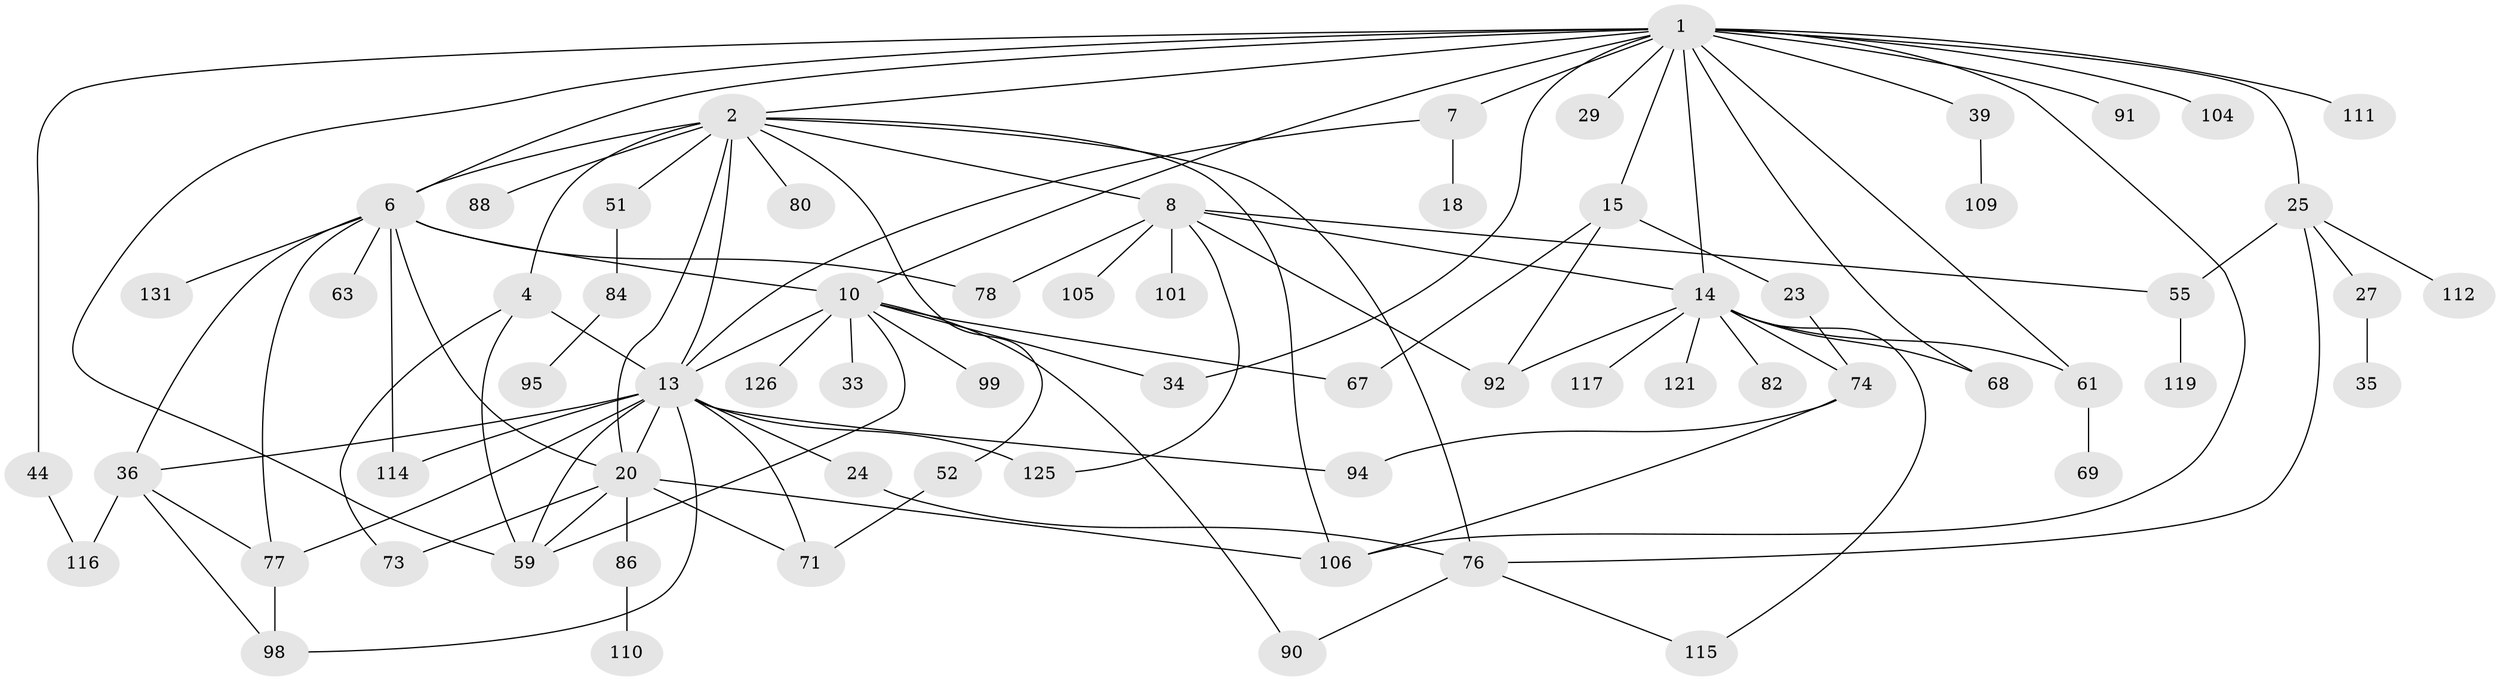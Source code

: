 // original degree distribution, {6: 0.03731343283582089, 10: 0.007462686567164179, 4: 0.1044776119402985, 5: 0.08208955223880597, 3: 0.17164179104477612, 8: 0.007462686567164179, 2: 0.3358208955223881, 1: 0.23880597014925373, 9: 0.007462686567164179, 7: 0.007462686567164179}
// Generated by graph-tools (version 1.1) at 2025/13/03/09/25 04:13:22]
// undirected, 67 vertices, 106 edges
graph export_dot {
graph [start="1"]
  node [color=gray90,style=filled];
  1 [super="+22+5+3"];
  2 [super="+54+17+65+12"];
  4 [super="+53+46"];
  6 [super="+32+11"];
  7;
  8 [super="+21+50"];
  10 [super="+42+47"];
  13 [super="+16+124+19+130"];
  14 [super="+31+123+28+107+49+66"];
  15;
  18;
  20 [super="+102+26+60"];
  23 [super="+38"];
  24 [super="+75"];
  25;
  27;
  29 [super="+97"];
  33;
  34;
  35;
  36 [super="+37+72"];
  39 [super="+62"];
  44 [super="+56"];
  51;
  52;
  55 [super="+58"];
  59 [super="+81"];
  61 [super="+79"];
  63;
  67 [super="+128"];
  68;
  69;
  71;
  73;
  74;
  76 [super="+87"];
  77;
  78;
  80;
  82;
  84;
  86;
  88;
  90;
  91;
  92;
  94;
  95;
  98;
  99;
  101;
  104;
  105;
  106 [super="+108"];
  109;
  110;
  111;
  112;
  114;
  115;
  116;
  117;
  119;
  121 [super="+122"];
  125;
  126;
  131;
  1 -- 2;
  1 -- 34;
  1 -- 39;
  1 -- 104;
  1 -- 91;
  1 -- 14 [weight=2];
  1 -- 6;
  1 -- 59 [weight=2];
  1 -- 7;
  1 -- 25;
  1 -- 29;
  1 -- 15;
  1 -- 68;
  1 -- 106;
  1 -- 44;
  1 -- 111;
  1 -- 61;
  1 -- 10;
  2 -- 4 [weight=2];
  2 -- 6;
  2 -- 8 [weight=2];
  2 -- 13 [weight=3];
  2 -- 88;
  2 -- 76;
  2 -- 51;
  2 -- 20;
  2 -- 80;
  2 -- 52;
  2 -- 106;
  4 -- 73;
  4 -- 13;
  4 -- 59;
  6 -- 10;
  6 -- 114;
  6 -- 36 [weight=2];
  6 -- 77;
  6 -- 20;
  6 -- 131;
  6 -- 78;
  6 -- 63;
  7 -- 18;
  7 -- 13;
  8 -- 14;
  8 -- 101;
  8 -- 105;
  8 -- 55;
  8 -- 125;
  8 -- 78;
  8 -- 92;
  10 -- 33;
  10 -- 34;
  10 -- 99 [weight=2];
  10 -- 90;
  10 -- 59;
  10 -- 67;
  10 -- 13;
  10 -- 126;
  13 -- 114 [weight=2];
  13 -- 94;
  13 -- 98;
  13 -- 36 [weight=2];
  13 -- 71;
  13 -- 77;
  13 -- 20;
  13 -- 24;
  13 -- 59;
  13 -- 125;
  14 -- 92;
  14 -- 82;
  14 -- 115;
  14 -- 117;
  14 -- 74;
  14 -- 121;
  14 -- 68;
  14 -- 61;
  15 -- 23;
  15 -- 67;
  15 -- 92;
  20 -- 106;
  20 -- 71;
  20 -- 73;
  20 -- 86;
  20 -- 59;
  23 -- 74;
  24 -- 76;
  25 -- 27;
  25 -- 112;
  25 -- 55;
  25 -- 76;
  27 -- 35;
  36 -- 98;
  36 -- 77;
  36 -- 116;
  39 -- 109;
  44 -- 116;
  51 -- 84;
  52 -- 71;
  55 -- 119;
  61 -- 69;
  74 -- 94;
  74 -- 106;
  76 -- 90;
  76 -- 115;
  77 -- 98;
  84 -- 95;
  86 -- 110;
}
